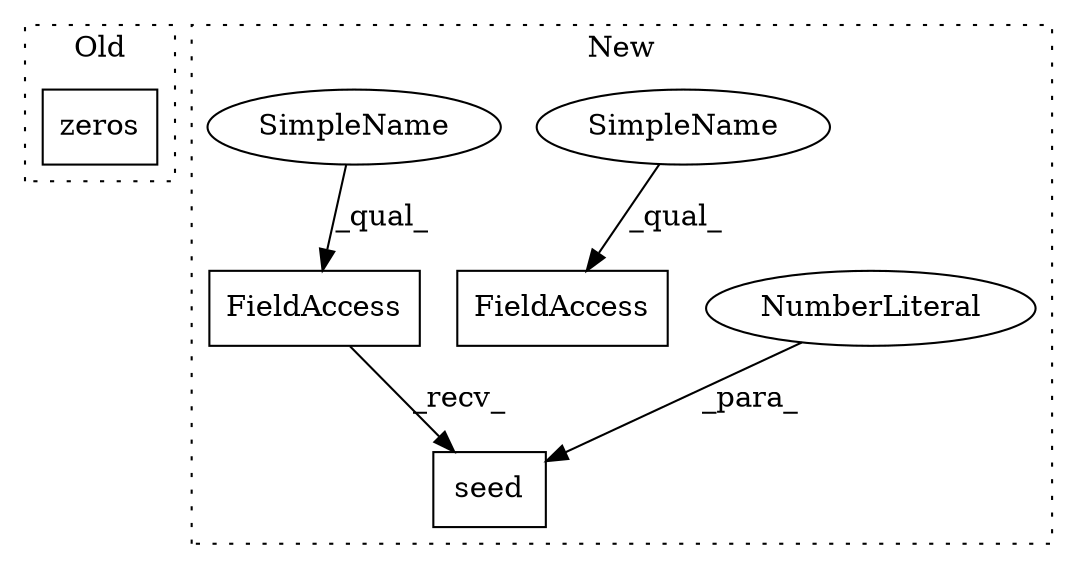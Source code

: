 digraph G {
subgraph cluster0 {
1 [label="zeros" a="32" s="8894,8934" l="11,2" shape="box"];
label = "Old";
style="dotted";
}
subgraph cluster1 {
2 [label="seed" a="32" s="9578,9587" l="5,1" shape="box"];
3 [label="NumberLiteral" a="34" s="9583" l="4" shape="ellipse"];
4 [label="FieldAccess" a="22" s="9565" l="12" shape="box"];
5 [label="FieldAccess" a="22" s="9601" l="12" shape="box"];
6 [label="SimpleName" a="42" s="9601" l="5" shape="ellipse"];
7 [label="SimpleName" a="42" s="9565" l="5" shape="ellipse"];
label = "New";
style="dotted";
}
3 -> 2 [label="_para_"];
4 -> 2 [label="_recv_"];
6 -> 5 [label="_qual_"];
7 -> 4 [label="_qual_"];
}